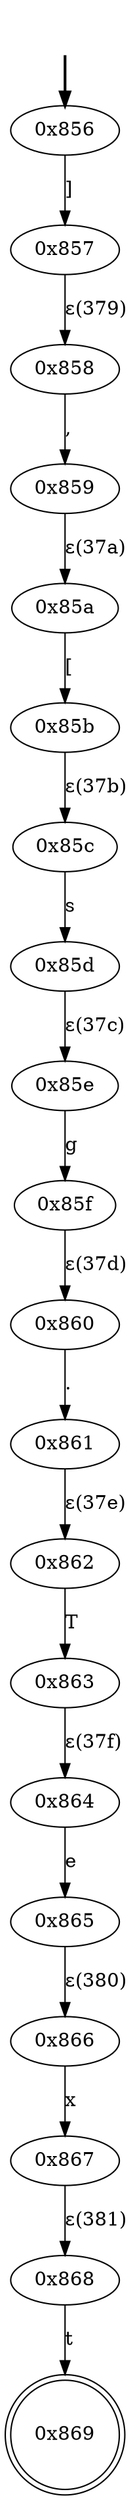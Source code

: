 digraph {
	fake [style=invisible]
	"0x856" [root=true]
	"0x857"
	"0x858"
	"0x859"
	"0x85a"
	"0x85b"
	"0x85c"
	"0x85d"
	"0x85e"
	"0x85f"
	"0x860"
	"0x861"
	"0x862"
	"0x863"
	"0x864"
	"0x865"
	"0x866"
	"0x867"
	"0x868"
	"0x869" [shape=doublecircle]
	fake -> "0x856" [style=bold]
	"0x856" -> "0x857" [label="]"]
	"0x858" -> "0x859" [label=","]
	"0x857" -> "0x858" [label="ε(379)"]
	"0x85a" -> "0x85b" [label="["]
	"0x859" -> "0x85a" [label="ε(37a)"]
	"0x85c" -> "0x85d" [label=s]
	"0x85b" -> "0x85c" [label="ε(37b)"]
	"0x85e" -> "0x85f" [label=g]
	"0x85d" -> "0x85e" [label="ε(37c)"]
	"0x860" -> "0x861" [label="."]
	"0x85f" -> "0x860" [label="ε(37d)"]
	"0x862" -> "0x863" [label=T]
	"0x861" -> "0x862" [label="ε(37e)"]
	"0x864" -> "0x865" [label=e]
	"0x863" -> "0x864" [label="ε(37f)"]
	"0x866" -> "0x867" [label=x]
	"0x865" -> "0x866" [label="ε(380)"]
	"0x868" -> "0x869" [label=t]
	"0x867" -> "0x868" [label="ε(381)"]
}

